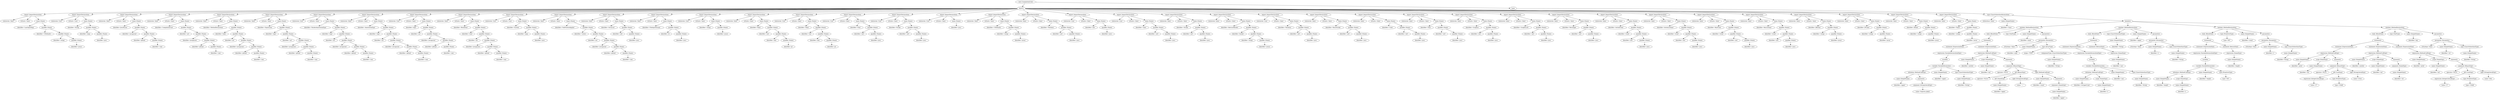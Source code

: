 digraph {
n0 [label="root (CompilationUnit)"];
n1 [label="imports"];
n0 -> n1;
n2 [label="import (ImportDeclaration)"];
n1 -> n2;
n3 [label="isAsterisk='false'"];
n2 -> n3;
n4 [label="isStatic='false'"];
n2 -> n4;
n5 [label="name (Name)"];
n2 -> n5;
n6 [label="identifier='LazyInputMap'"];
n5 -> n6;
n7 [label="qualifier (Name)"];
n5 -> n7;
n8 [label="identifier='UIDefaults'"];
n7 -> n8;
n9 [label="qualifier (Name)"];
n7 -> n9;
n10 [label="identifier='swing'"];
n9 -> n10;
n11 [label="qualifier (Name)"];
n9 -> n11;
n12 [label="identifier='javax'"];
n11 -> n12;
n13 [label="import (ImportDeclaration)"];
n1 -> n13;
n14 [label="isAsterisk='true'"];
n13 -> n14;
n15 [label="isStatic='true'"];
n13 -> n15;
n16 [label="name (Name)"];
n13 -> n16;
n17 [label="identifier='String'"];
n16 -> n17;
n18 [label="qualifier (Name)"];
n16 -> n18;
n19 [label="identifier='lang'"];
n18 -> n19;
n20 [label="qualifier (Name)"];
n18 -> n20;
n21 [label="identifier='java'"];
n20 -> n21;
n22 [label="import (ImportDeclaration)"];
n1 -> n22;
n23 [label="isAsterisk='false'"];
n22 -> n23;
n24 [label="isStatic='false'"];
n22 -> n24;
n25 [label="name (Name)"];
n22 -> n25;
n26 [label="identifier='JavaParser'"];
n25 -> n26;
n27 [label="qualifier (Name)"];
n25 -> n27;
n28 [label="identifier='javaparser'"];
n27 -> n28;
n29 [label="qualifier (Name)"];
n27 -> n29;
n30 [label="identifier='github'"];
n29 -> n30;
n31 [label="qualifier (Name)"];
n29 -> n31;
n32 [label="identifier='com'"];
n31 -> n32;
n33 [label="import (ImportDeclaration)"];
n1 -> n33;
n34 [label="isAsterisk='false'"];
n33 -> n34;
n35 [label="isStatic='false'"];
n33 -> n35;
n36 [label="name (Name)"];
n33 -> n36;
n37 [label="identifier='CompilationUnit'"];
n36 -> n37;
n38 [label="qualifier (Name)"];
n36 -> n38;
n39 [label="identifier='ast'"];
n38 -> n39;
n40 [label="qualifier (Name)"];
n38 -> n40;
n41 [label="identifier='javaparser'"];
n40 -> n41;
n42 [label="qualifier (Name)"];
n40 -> n42;
n43 [label="identifier='github'"];
n42 -> n43;
n44 [label="qualifier (Name)"];
n42 -> n44;
n45 [label="identifier='com'"];
n44 -> n45;
n46 [label="import (ImportDeclaration)"];
n1 -> n46;
n47 [label="isAsterisk='false'"];
n46 -> n47;
n48 [label="isStatic='false'"];
n46 -> n48;
n49 [label="name (Name)"];
n46 -> n49;
n50 [label="identifier='MethodDeclaration'"];
n49 -> n50;
n51 [label="qualifier (Name)"];
n49 -> n51;
n52 [label="identifier='body'"];
n51 -> n52;
n53 [label="qualifier (Name)"];
n51 -> n53;
n54 [label="identifier='ast'"];
n53 -> n54;
n55 [label="qualifier (Name)"];
n53 -> n55;
n56 [label="identifier='javaparser'"];
n55 -> n56;
n57 [label="qualifier (Name)"];
n55 -> n57;
n58 [label="identifier='github'"];
n57 -> n58;
n59 [label="qualifier (Name)"];
n57 -> n59;
n60 [label="identifier='com'"];
n59 -> n60;
n61 [label="import (ImportDeclaration)"];
n1 -> n61;
n62 [label="isAsterisk='false'"];
n61 -> n62;
n63 [label="isStatic='false'"];
n61 -> n63;
n64 [label="name (Name)"];
n61 -> n64;
n65 [label="identifier='Expression'"];
n64 -> n65;
n66 [label="qualifier (Name)"];
n64 -> n66;
n67 [label="identifier='expr'"];
n66 -> n67;
n68 [label="qualifier (Name)"];
n66 -> n68;
n69 [label="identifier='ast'"];
n68 -> n69;
n70 [label="qualifier (Name)"];
n68 -> n70;
n71 [label="identifier='javaparser'"];
n70 -> n71;
n72 [label="qualifier (Name)"];
n70 -> n72;
n73 [label="identifier='github'"];
n72 -> n73;
n74 [label="qualifier (Name)"];
n72 -> n74;
n75 [label="identifier='com'"];
n74 -> n75;
n76 [label="import (ImportDeclaration)"];
n1 -> n76;
n77 [label="isAsterisk='true'"];
n76 -> n77;
n78 [label="isStatic='false'"];
n76 -> n78;
n79 [label="name (Name)"];
n76 -> n79;
n80 [label="identifier='MarkerAnnotationExpr'"];
n79 -> n80;
n81 [label="qualifier (Name)"];
n79 -> n81;
n82 [label="identifier='expr'"];
n81 -> n82;
n83 [label="qualifier (Name)"];
n81 -> n83;
n84 [label="identifier='ast'"];
n83 -> n84;
n85 [label="qualifier (Name)"];
n83 -> n85;
n86 [label="identifier='javaparser'"];
n85 -> n86;
n87 [label="qualifier (Name)"];
n85 -> n87;
n88 [label="identifier='github'"];
n87 -> n88;
n89 [label="qualifier (Name)"];
n87 -> n89;
n90 [label="identifier='com'"];
n89 -> n90;
n91 [label="import (ImportDeclaration)"];
n1 -> n91;
n92 [label="isAsterisk='false'"];
n91 -> n92;
n93 [label="isStatic='false'"];
n91 -> n93;
n94 [label="name (Name)"];
n91 -> n94;
n95 [label="identifier='AnnotationExpr'"];
n94 -> n95;
n96 [label="qualifier (Name)"];
n94 -> n96;
n97 [label="identifier='expr'"];
n96 -> n97;
n98 [label="qualifier (Name)"];
n96 -> n98;
n99 [label="identifier='ast'"];
n98 -> n99;
n100 [label="qualifier (Name)"];
n98 -> n100;
n101 [label="identifier='javaparser'"];
n100 -> n101;
n102 [label="qualifier (Name)"];
n100 -> n102;
n103 [label="identifier='github'"];
n102 -> n103;
n104 [label="qualifier (Name)"];
n102 -> n104;
n105 [label="identifier='com'"];
n104 -> n105;
n106 [label="import (ImportDeclaration)"];
n1 -> n106;
n107 [label="isAsterisk='true'"];
n106 -> n107;
n108 [label="isStatic='false'"];
n106 -> n108;
n109 [label="name (Name)"];
n106 -> n109;
n110 [label="identifier='expr'"];
n109 -> n110;
n111 [label="qualifier (Name)"];
n109 -> n111;
n112 [label="identifier='ast'"];
n111 -> n112;
n113 [label="qualifier (Name)"];
n111 -> n113;
n114 [label="identifier='javaparser'"];
n113 -> n114;
n115 [label="qualifier (Name)"];
n113 -> n115;
n116 [label="identifier='github'"];
n115 -> n116;
n117 [label="qualifier (Name)"];
n115 -> n117;
n118 [label="identifier='com'"];
n117 -> n118;
n119 [label="import (ImportDeclaration)"];
n1 -> n119;
n120 [label="isAsterisk='false'"];
n119 -> n120;
n121 [label="isStatic='false'"];
n119 -> n121;
n122 [label="name (Name)"];
n119 -> n122;
n123 [label="identifier='BlockStmt'"];
n122 -> n123;
n124 [label="qualifier (Name)"];
n122 -> n124;
n125 [label="identifier='stmt'"];
n124 -> n125;
n126 [label="qualifier (Name)"];
n124 -> n126;
n127 [label="identifier='ast'"];
n126 -> n127;
n128 [label="qualifier (Name)"];
n126 -> n128;
n129 [label="identifier='javaparser'"];
n128 -> n129;
n130 [label="qualifier (Name)"];
n128 -> n130;
n131 [label="identifier='github'"];
n130 -> n131;
n132 [label="qualifier (Name)"];
n130 -> n132;
n133 [label="identifier='com'"];
n132 -> n133;
n134 [label="import (ImportDeclaration)"];
n1 -> n134;
n135 [label="isAsterisk='true'"];
n134 -> n135;
n136 [label="isStatic='true'"];
n134 -> n136;
n137 [label="name (Name)"];
n134 -> n137;
n138 [label="identifier='System'"];
n137 -> n138;
n139 [label="qualifier (Name)"];
n137 -> n139;
n140 [label="identifier='lang'"];
n139 -> n140;
n141 [label="qualifier (Name)"];
n139 -> n141;
n142 [label="identifier='java'"];
n141 -> n142;
n143 [label="import (ImportDeclaration)"];
n1 -> n143;
n144 [label="isAsterisk='false'"];
n143 -> n144;
n145 [label="isStatic='false'"];
n143 -> n145;
n146 [label="name (Name)"];
n143 -> n146;
n147 [label="identifier='VoidVisitorAdapter'"];
n146 -> n147;
n148 [label="qualifier (Name)"];
n146 -> n148;
n149 [label="identifier='visitor'"];
n148 -> n149;
n150 [label="qualifier (Name)"];
n148 -> n150;
n151 [label="identifier='ast'"];
n150 -> n151;
n152 [label="qualifier (Name)"];
n150 -> n152;
n153 [label="identifier='javaparser'"];
n152 -> n153;
n154 [label="qualifier (Name)"];
n152 -> n154;
n155 [label="identifier='github'"];
n154 -> n155;
n156 [label="qualifier (Name)"];
n154 -> n156;
n157 [label="identifier='com'"];
n156 -> n157;
n158 [label="import (ImportDeclaration)"];
n1 -> n158;
n159 [label="isAsterisk='false'"];
n158 -> n159;
n160 [label="isStatic='false'"];
n158 -> n160;
n161 [label="name (Name)"];
n158 -> n161;
n162 [label="identifier='ArrayList'"];
n161 -> n162;
n163 [label="qualifier (Name)"];
n161 -> n163;
n164 [label="identifier='util'"];
n163 -> n164;
n165 [label="qualifier (Name)"];
n163 -> n165;
n166 [label="identifier='java'"];
n165 -> n166;
n167 [label="import (ImportDeclaration)"];
n1 -> n167;
n168 [label="isAsterisk='false'"];
n167 -> n168;
n169 [label="isStatic='false'"];
n167 -> n169;
n170 [label="name (Name)"];
n167 -> n170;
n171 [label="identifier='FileInputStream'"];
n170 -> n171;
n172 [label="qualifier (Name)"];
n170 -> n172;
n173 [label="identifier='io'"];
n172 -> n173;
n174 [label="qualifier (Name)"];
n172 -> n174;
n175 [label="identifier='java'"];
n174 -> n175;
n176 [label="import (ImportDeclaration)"];
n1 -> n176;
n177 [label="isAsterisk='true'"];
n176 -> n177;
n178 [label="isStatic='false'"];
n176 -> n178;
n179 [label="name (Name)"];
n176 -> n179;
n180 [label="identifier='swing'"];
n179 -> n180;
n181 [label="qualifier (Name)"];
n179 -> n181;
n182 [label="identifier='javax'"];
n181 -> n182;
n183 [label="import (ImportDeclaration)"];
n1 -> n183;
n184 [label="isAsterisk='false'"];
n183 -> n184;
n185 [label="isStatic='false'"];
n183 -> n185;
n186 [label="name (Name)"];
n183 -> n186;
n187 [label="identifier='Main'"];
n186 -> n187;
n188 [label="qualifier (Name)"];
n186 -> n188;
n189 [label="identifier='wat'"];
n188 -> n189;
n190 [label="qualifier (Name)"];
n188 -> n190;
n191 [label="identifier='edu'"];
n190 -> n191;
n192 [label="qualifier (Name)"];
n190 -> n192;
n193 [label="identifier='pl'"];
n192 -> n193;
n194 [label="import (ImportDeclaration)"];
n1 -> n194;
n195 [label="isAsterisk='true'"];
n194 -> n195;
n196 [label="isStatic='false'"];
n194 -> n196;
n197 [label="name (Name)"];
n194 -> n197;
n198 [label="identifier='Main'"];
n197 -> n198;
n199 [label="qualifier (Name)"];
n197 -> n199;
n200 [label="identifier='wat'"];
n199 -> n200;
n201 [label="qualifier (Name)"];
n199 -> n201;
n202 [label="identifier='edu'"];
n201 -> n202;
n203 [label="qualifier (Name)"];
n201 -> n203;
n204 [label="identifier='pl'"];
n203 -> n204;
n205 [label="import (ImportDeclaration)"];
n1 -> n205;
n206 [label="isAsterisk='true'"];
n205 -> n206;
n207 [label="isStatic='false'"];
n205 -> n207;
n208 [label="name (Name)"];
n205 -> n208;
n209 [label="identifier='Font'"];
n208 -> n209;
n210 [label="qualifier (Name)"];
n208 -> n210;
n211 [label="identifier='awt'"];
n210 -> n211;
n212 [label="qualifier (Name)"];
n210 -> n212;
n213 [label="identifier='java'"];
n212 -> n213;
n214 [label="import (ImportDeclaration)"];
n1 -> n214;
n215 [label="isAsterisk='true'"];
n214 -> n215;
n216 [label="isStatic='false'"];
n214 -> n216;
n217 [label="name (Name)"];
n214 -> n217;
n218 [label="identifier='Stroke'"];
n217 -> n218;
n219 [label="qualifier (Name)"];
n217 -> n219;
n220 [label="identifier='awt'"];
n219 -> n220;
n221 [label="qualifier (Name)"];
n219 -> n221;
n222 [label="identifier='java'"];
n221 -> n222;
n223 [label="import (ImportDeclaration)"];
n1 -> n223;
n224 [label="isAsterisk='true'"];
n223 -> n224;
n225 [label="isStatic='false'"];
n223 -> n225;
n226 [label="name (Name)"];
n223 -> n226;
n227 [label="identifier='java'"];
n226 -> n227;
n228 [label="import (ImportDeclaration)"];
n1 -> n228;
n229 [label="isAsterisk='false'"];
n228 -> n229;
n230 [label="isStatic='false'"];
n228 -> n230;
n231 [label="name (Name)"];
n228 -> n231;
n232 [label="identifier='UIDefaults'"];
n231 -> n232;
n233 [label="qualifier (Name)"];
n231 -> n233;
n234 [label="identifier='swing'"];
n233 -> n234;
n235 [label="qualifier (Name)"];
n233 -> n235;
n236 [label="identifier='javax'"];
n235 -> n236;
n237 [label="import (ImportDeclaration)"];
n1 -> n237;
n238 [label="isAsterisk='false'"];
n237 -> n238;
n239 [label="isStatic='false'"];
n237 -> n239;
n240 [label="name (Name)"];
n237 -> n240;
n241 [label="identifier='TextArea'"];
n240 -> n241;
n242 [label="qualifier (Name)"];
n240 -> n242;
n243 [label="identifier='awt'"];
n242 -> n243;
n244 [label="qualifier (Name)"];
n242 -> n244;
n245 [label="identifier='java'"];
n244 -> n245;
n246 [label="import (ImportDeclaration)"];
n1 -> n246;
n247 [label="isAsterisk='true'"];
n246 -> n247;
n248 [label="isStatic='false'"];
n246 -> n248;
n249 [label="name (Name)"];
n246 -> n249;
n250 [label="identifier='awt'"];
n249 -> n250;
n251 [label="qualifier (Name)"];
n249 -> n251;
n252 [label="identifier='java'"];
n251 -> n252;
n253 [label="import (ImportDeclaration)"];
n1 -> n253;
n254 [label="isAsterisk='true'"];
n253 -> n254;
n255 [label="isStatic='false'"];
n253 -> n255;
n256 [label="name (Name)"];
n253 -> n256;
n257 [label="identifier='color'"];
n256 -> n257;
n258 [label="qualifier (Name)"];
n256 -> n258;
n259 [label="identifier='awt'"];
n258 -> n259;
n260 [label="qualifier (Name)"];
n258 -> n260;
n261 [label="identifier='java'"];
n260 -> n261;
n262 [label="import (ImportDeclaration)"];
n1 -> n262;
n263 [label="isAsterisk='false'"];
n262 -> n263;
n264 [label="isStatic='false'"];
n262 -> n264;
n265 [label="name (Name)"];
n262 -> n265;
n266 [label="identifier='Stroke'"];
n265 -> n266;
n267 [label="qualifier (Name)"];
n265 -> n267;
n268 [label="identifier='awt'"];
n267 -> n268;
n269 [label="qualifier (Name)"];
n267 -> n269;
n270 [label="identifier='java'"];
n269 -> n270;
n271 [label="import (ImportDeclaration)"];
n1 -> n271;
n272 [label="isAsterisk='false'"];
n271 -> n272;
n273 [label="isStatic='false'"];
n271 -> n273;
n274 [label="name (Name)"];
n271 -> n274;
n275 [label="identifier='AbstractBorder'"];
n274 -> n275;
n276 [label="qualifier (Name)"];
n274 -> n276;
n277 [label="identifier='border'"];
n276 -> n277;
n278 [label="qualifier (Name)"];
n276 -> n278;
n279 [label="identifier='swing'"];
n278 -> n279;
n280 [label="qualifier (Name)"];
n278 -> n280;
n281 [label="identifier='javax'"];
n280 -> n281;
n282 [label="import (ImportDeclaration)"];
n1 -> n282;
n283 [label="isAsterisk='true'"];
n282 -> n283;
n284 [label="isStatic='false'"];
n282 -> n284;
n285 [label="name (Name)"];
n282 -> n285;
n286 [label="identifier='TextArea'"];
n285 -> n286;
n287 [label="qualifier (Name)"];
n285 -> n287;
n288 [label="identifier='awt'"];
n287 -> n288;
n289 [label="qualifier (Name)"];
n287 -> n289;
n290 [label="identifier='java'"];
n289 -> n290;
n291 [label="import (ImportDeclaration)"];
n1 -> n291;
n292 [label="isAsterisk='false'"];
n291 -> n292;
n293 [label="isStatic='false'"];
n291 -> n293;
n294 [label="name (Name)"];
n291 -> n294;
n295 [label="identifier='BasicStroke'"];
n294 -> n295;
n296 [label="qualifier (Name)"];
n294 -> n296;
n297 [label="identifier='awt'"];
n296 -> n297;
n298 [label="qualifier (Name)"];
n296 -> n298;
n299 [label="identifier='java'"];
n298 -> n299;
n300 [label="import (ImportDeclaration)"];
n1 -> n300;
n301 [label="isAsterisk='false'"];
n300 -> n301;
n302 [label="isStatic='false'"];
n300 -> n302;
n303 [label="name (Name)"];
n300 -> n303;
n304 [label="identifier='Color'"];
n303 -> n304;
n305 [label="qualifier (Name)"];
n303 -> n305;
n306 [label="identifier='awt'"];
n305 -> n306;
n307 [label="qualifier (Name)"];
n305 -> n307;
n308 [label="identifier='java'"];
n307 -> n308;
n309 [label="import (ImportDeclaration)"];
n1 -> n309;
n310 [label="isAsterisk='false'"];
n309 -> n310;
n311 [label="isStatic='false'"];
n309 -> n311;
n312 [label="name (Name)"];
n309 -> n312;
n313 [label="identifier='Font'"];
n312 -> n313;
n314 [label="qualifier (Name)"];
n312 -> n314;
n315 [label="identifier='awt'"];
n314 -> n315;
n316 [label="qualifier (Name)"];
n314 -> n316;
n317 [label="identifier='java'"];
n316 -> n317;
n318 [label="import (ImportDeclaration)"];
n1 -> n318;
n319 [label="isAsterisk='false'"];
n318 -> n319;
n320 [label="isStatic='false'"];
n318 -> n320;
n321 [label="name (Name)"];
n318 -> n321;
n322 [label="identifier='Graphics'"];
n321 -> n322;
n323 [label="qualifier (Name)"];
n321 -> n323;
n324 [label="identifier='awt'"];
n323 -> n324;
n325 [label="qualifier (Name)"];
n323 -> n325;
n326 [label="identifier='java'"];
n325 -> n326;
n327 [label="import (ImportDeclaration)"];
n1 -> n327;
n328 [label="isAsterisk='false'"];
n327 -> n328;
n329 [label="isStatic='false'"];
n327 -> n329;
n330 [label="name (Name)"];
n327 -> n330;
n331 [label="identifier='Graphics2D'"];
n330 -> n331;
n332 [label="qualifier (Name)"];
n330 -> n332;
n333 [label="identifier='awt'"];
n332 -> n333;
n334 [label="qualifier (Name)"];
n332 -> n334;
n335 [label="identifier='java'"];
n334 -> n335;
n336 [label="import (ImportDeclaration)"];
n1 -> n336;
n337 [label="isAsterisk='false'"];
n336 -> n337;
n338 [label="isStatic='false'"];
n336 -> n338;
n339 [label="name (Name)"];
n336 -> n339;
n340 [label="identifier='Rectangle'"];
n339 -> n340;
n341 [label="qualifier (Name)"];
n339 -> n341;
n342 [label="identifier='awt'"];
n341 -> n342;
n343 [label="qualifier (Name)"];
n341 -> n343;
n344 [label="identifier='java'"];
n343 -> n344;
n345 [label="import (ImportDeclaration)"];
n1 -> n345;
n346 [label="isAsterisk='false'"];
n345 -> n346;
n347 [label="isStatic='false'"];
n345 -> n347;
n348 [label="name (Name)"];
n345 -> n348;
n349 [label="identifier='ActionEvent'"];
n348 -> n349;
n350 [label="qualifier (Name)"];
n348 -> n350;
n351 [label="identifier='event'"];
n350 -> n351;
n352 [label="qualifier (Name)"];
n350 -> n352;
n353 [label="identifier='awt'"];
n352 -> n353;
n354 [label="qualifier (Name)"];
n352 -> n354;
n355 [label="identifier='java'"];
n354 -> n355;
n356 [label="import (ImportDeclaration)"];
n1 -> n356;
n357 [label="isAsterisk='false'"];
n356 -> n357;
n358 [label="isStatic='false'"];
n356 -> n358;
n359 [label="name (Name)"];
n356 -> n359;
n360 [label="identifier='ActionListener'"];
n359 -> n360;
n361 [label="qualifier (Name)"];
n359 -> n361;
n362 [label="identifier='event'"];
n361 -> n362;
n363 [label="qualifier (Name)"];
n361 -> n363;
n364 [label="identifier='awt'"];
n363 -> n364;
n365 [label="qualifier (Name)"];
n363 -> n365;
n366 [label="identifier='java'"];
n365 -> n366;
n367 [label="import (ImportDeclaration)"];
n1 -> n367;
n368 [label="isAsterisk='false'"];
n367 -> n368;
n369 [label="isStatic='false'"];
n367 -> n369;
n370 [label="name (Name)"];
n367 -> n370;
n371 [label="identifier='KeyEvent'"];
n370 -> n371;
n372 [label="qualifier (Name)"];
n370 -> n372;
n373 [label="identifier='event'"];
n372 -> n373;
n374 [label="qualifier (Name)"];
n372 -> n374;
n375 [label="identifier='awt'"];
n374 -> n375;
n376 [label="qualifier (Name)"];
n374 -> n376;
n377 [label="identifier='java'"];
n376 -> n377;
n378 [label="import (ImportDeclaration)"];
n1 -> n378;
n379 [label="isAsterisk='false'"];
n378 -> n379;
n380 [label="isStatic='false'"];
n378 -> n380;
n381 [label="name (Name)"];
n378 -> n381;
n382 [label="identifier='KeyListener'"];
n381 -> n382;
n383 [label="qualifier (Name)"];
n381 -> n383;
n384 [label="identifier='event'"];
n383 -> n384;
n385 [label="qualifier (Name)"];
n383 -> n385;
n386 [label="identifier='awt'"];
n385 -> n386;
n387 [label="qualifier (Name)"];
n385 -> n387;
n388 [label="identifier='java'"];
n387 -> n388;
n389 [label="import (ImportDeclaration)"];
n1 -> n389;
n390 [label="isAsterisk='false'"];
n389 -> n390;
n391 [label="isStatic='false'"];
n389 -> n391;
n392 [label="name (Name)"];
n389 -> n392;
n393 [label="identifier='JButton'"];
n392 -> n393;
n394 [label="qualifier (Name)"];
n392 -> n394;
n395 [label="identifier='swing'"];
n394 -> n395;
n396 [label="qualifier (Name)"];
n394 -> n396;
n397 [label="identifier='javax'"];
n396 -> n397;
n398 [label="import (ImportDeclaration)"];
n1 -> n398;
n399 [label="isAsterisk='false'"];
n398 -> n399;
n400 [label="isStatic='false'"];
n398 -> n400;
n401 [label="name (Name)"];
n398 -> n401;
n402 [label="identifier='JFrame'"];
n401 -> n402;
n403 [label="qualifier (Name)"];
n401 -> n403;
n404 [label="identifier='swing'"];
n403 -> n404;
n405 [label="qualifier (Name)"];
n403 -> n405;
n406 [label="identifier='javax'"];
n405 -> n406;
n407 [label="import (ImportDeclaration)"];
n1 -> n407;
n408 [label="isAsterisk='false'"];
n407 -> n408;
n409 [label="isStatic='false'"];
n407 -> n409;
n410 [label="name (Name)"];
n407 -> n410;
n411 [label="identifier='JPanel'"];
n410 -> n411;
n412 [label="qualifier (Name)"];
n410 -> n412;
n413 [label="identifier='swing'"];
n412 -> n413;
n414 [label="qualifier (Name)"];
n412 -> n414;
n415 [label="identifier='javax'"];
n414 -> n415;
n416 [label="import (ImportDeclaration)"];
n1 -> n416;
n417 [label="isAsterisk='false'"];
n416 -> n417;
n418 [label="isStatic='false'"];
n416 -> n418;
n419 [label="name (Name)"];
n416 -> n419;
n420 [label="identifier='Timer'"];
n419 -> n420;
n421 [label="qualifier (Name)"];
n419 -> n421;
n422 [label="identifier='swing'"];
n421 -> n422;
n423 [label="qualifier (Name)"];
n421 -> n423;
n424 [label="identifier='javax'"];
n423 -> n424;
n425 [label="types"];
n0 -> n425;
n426 [label="type (ClassOrInterfaceDeclaration)"];
n425 -> n426;
n427 [label="isInterface='false'"];
n426 -> n427;
n428 [label="name (SimpleName)"];
n426 -> n428;
n429 [label="identifier='Class'"];
n428 -> n429;
n430 [label="members"];
n426 -> n430;
n431 [label="member (MethodDeclaration)"];
n430 -> n431;
n432 [label="body (BlockStmt)"];
n431 -> n432;
n433 [label="statements"];
n432 -> n433;
n434 [label="statement (ExpressionStmt)"];
n433 -> n434;
n435 [label="expression (VariableDeclarationExpr)"];
n434 -> n435;
n436 [label="variables"];
n435 -> n436;
n437 [label="variable (VariableDeclarator)"];
n436 -> n437;
n438 [label="initializer (MethodCallExpr)"];
n437 -> n438;
n439 [label="name (SimpleName)"];
n438 -> n439;
n440 [label="identifier='upper'"];
n439 -> n440;
n441 [label="arguments"];
n438 -> n441;
n442 [label="argument (StringLiteralExpr)"];
n441 -> n442;
n443 [label="value='Kapusta Jakub'"];
n442 -> n443;
n444 [label="name (SimpleName)"];
n437 -> n444;
n445 [label="identifier='upper'"];
n444 -> n445;
n446 [label="type (ClassOrInterfaceType)"];
n437 -> n446;
n447 [label="name (SimpleName)"];
n446 -> n447;
n448 [label="identifier='String'"];
n447 -> n448;
n449 [label="statement (ExpressionStmt)"];
n433 -> n449;
n450 [label="expression (MethodCallExpr)"];
n449 -> n450;
n451 [label="name (SimpleName)"];
n450 -> n451;
n452 [label="identifier='println'"];
n451 -> n452;
n453 [label="scope (NameExpr)"];
n450 -> n453;
n454 [label="name (SimpleName)"];
n453 -> n454;
n455 [label="identifier='out'"];
n454 -> n455;
n456 [label="arguments"];
n450 -> n456;
n457 [label="argument (BinaryExpr)"];
n456 -> n457;
n458 [label="operator='PLUS'"];
n457 -> n458;
n459 [label="left (BinaryExpr)"];
n457 -> n459;
n460 [label="operator='PLUS'"];
n459 -> n460;
n461 [label="left (NameExpr)"];
n459 -> n461;
n462 [label="name (SimpleName)"];
n461 -> n462;
n463 [label="identifier='upper'"];
n462 -> n463;
n464 [label="right (StringLiteralExpr)"];
n459 -> n464;
n465 [label="value=' = '"];
n464 -> n465;
n466 [label="right (MethodCallExpr)"];
n457 -> n466;
n467 [label="name (SimpleName)"];
n466 -> n467;
n468 [label="identifier='count'"];
n467 -> n468;
n469 [label="arguments"];
n466 -> n469;
n470 [label="argument (NameExpr)"];
n469 -> n470;
n471 [label="name (SimpleName)"];
n470 -> n471;
n472 [label="identifier='upper'"];
n471 -> n472;
n473 [label="type (VoidType)"];
n431 -> n473;
n474 [label="name (SimpleName)"];
n431 -> n474;
n475 [label="identifier='main'"];
n474 -> n475;
n476 [label="parameters"];
n431 -> n476;
n477 [label="parameter (Parameter)"];
n476 -> n477;
n478 [label="isVarArgs='false'"];
n477 -> n478;
n479 [label="name (SimpleName)"];
n477 -> n479;
n480 [label="identifier='args'"];
n479 -> n480;
n481 [label="type (ArrayType)"];
n477 -> n481;
n482 [label="origin='TYPE'"];
n481 -> n482;
n483 [label="componentType (ClassOrInterfaceType)"];
n481 -> n483;
n484 [label="name (SimpleName)"];
n483 -> n484;
n485 [label="identifier='String'"];
n484 -> n485;
n486 [label="member (MethodDeclaration)"];
n430 -> n486;
n487 [label="body (BlockStmt)"];
n486 -> n487;
n488 [label="statements"];
n487 -> n488;
n489 [label="statement (ExpressionStmt)"];
n488 -> n489;
n490 [label="expression (VariableDeclarationExpr)"];
n489 -> n490;
n491 [label="variables"];
n490 -> n491;
n492 [label="variable (VariableDeclarator)"];
n491 -> n492;
n493 [label="initializer (MethodCallExpr)"];
n492 -> n493;
n494 [label="name (SimpleName)"];
n493 -> n494;
n495 [label="identifier='toUpperCase'"];
n494 -> n495;
n496 [label="scope (NameExpr)"];
n493 -> n496;
n497 [label="name (SimpleName)"];
n496 -> n497;
n498 [label="identifier='s'"];
n497 -> n498;
n499 [label="name (SimpleName)"];
n492 -> n499;
n500 [label="identifier='aux'"];
n499 -> n500;
n501 [label="type (ClassOrInterfaceType)"];
n492 -> n501;
n502 [label="name (SimpleName)"];
n501 -> n502;
n503 [label="identifier='String'"];
n502 -> n503;
n504 [label="statement (ReturnStmt)"];
n488 -> n504;
n505 [label="expression (NameExpr)"];
n504 -> n505;
n506 [label="name (SimpleName)"];
n505 -> n506;
n507 [label="identifier='aux'"];
n506 -> n507;
n508 [label="type (ClassOrInterfaceType)"];
n486 -> n508;
n509 [label="name (SimpleName)"];
n508 -> n509;
n510 [label="identifier='String'"];
n509 -> n510;
n511 [label="name (SimpleName)"];
n486 -> n511;
n512 [label="identifier='upper'"];
n511 -> n512;
n513 [label="parameters"];
n486 -> n513;
n514 [label="parameter (Parameter)"];
n513 -> n514;
n515 [label="isVarArgs='false'"];
n514 -> n515;
n516 [label="name (SimpleName)"];
n514 -> n516;
n517 [label="identifier='s'"];
n516 -> n517;
n518 [label="type (ClassOrInterfaceType)"];
n514 -> n518;
n519 [label="name (SimpleName)"];
n518 -> n519;
n520 [label="identifier='String'"];
n519 -> n520;
n521 [label="member (MethodDeclaration)"];
n430 -> n521;
n522 [label="body (BlockStmt)"];
n521 -> n522;
n523 [label="statements"];
n522 -> n523;
n524 [label="statement (ExpressionStmt)"];
n523 -> n524;
n525 [label="expression (VariableDeclarationExpr)"];
n524 -> n525;
n526 [label="variables"];
n525 -> n526;
n527 [label="variable (VariableDeclarator)"];
n526 -> n527;
n528 [label="initializer (MethodCallExpr)"];
n527 -> n528;
n529 [label="name (SimpleName)"];
n528 -> n529;
n530 [label="identifier='length'"];
n529 -> n530;
n531 [label="scope (NameExpr)"];
n528 -> n531;
n532 [label="name (SimpleName)"];
n531 -> n532;
n533 [label="identifier='s'"];
n532 -> n533;
n534 [label="name (SimpleName)"];
n527 -> n534;
n535 [label="identifier='length'"];
n534 -> n535;
n536 [label="type (PrimitiveType)"];
n527 -> n536;
n537 [label="type='INT'"];
n536 -> n537;
n538 [label="statement (ReturnStmt)"];
n523 -> n538;
n539 [label="expression (NameExpr)"];
n538 -> n539;
n540 [label="name (SimpleName)"];
n539 -> n540;
n541 [label="identifier='length'"];
n540 -> n541;
n542 [label="type (PrimitiveType)"];
n521 -> n542;
n543 [label="type='INT'"];
n542 -> n543;
n544 [label="name (SimpleName)"];
n521 -> n544;
n545 [label="identifier='count'"];
n544 -> n545;
n546 [label="parameters"];
n521 -> n546;
n547 [label="parameter (Parameter)"];
n546 -> n547;
n548 [label="isVarArgs='false'"];
n547 -> n548;
n549 [label="name (SimpleName)"];
n547 -> n549;
n550 [label="identifier='s'"];
n549 -> n550;
n551 [label="type (ClassOrInterfaceType)"];
n547 -> n551;
n552 [label="name (SimpleName)"];
n551 -> n552;
n553 [label="identifier='String'"];
n552 -> n553;
n554 [label="member (MethodDeclaration)"];
n430 -> n554;
n555 [label="body (BlockStmt)"];
n554 -> n555;
n556 [label="statements"];
n555 -> n556;
n557 [label="statement (ExpressionStmt)"];
n556 -> n557;
n558 [label="expression (MethodCallExpr)"];
n557 -> n558;
n559 [label="name (SimpleName)"];
n558 -> n559;
n560 [label="identifier='print'"];
n559 -> n560;
n561 [label="scope (NameExpr)"];
n558 -> n561;
n562 [label="name (SimpleName)"];
n561 -> n562;
n563 [label="identifier='out'"];
n562 -> n563;
n564 [label="arguments"];
n558 -> n564;
n565 [label="argument (BinaryExpr)"];
n564 -> n565;
n566 [label="operator='PLUS'"];
n565 -> n566;
n567 [label="left (CastExpr)"];
n565 -> n567;
n568 [label="expression (IntegerLiteralExpr)"];
n567 -> n568;
n569 [label="value='27'"];
n568 -> n569;
n570 [label="type (PrimitiveType)"];
n567 -> n570;
n571 [label="type='CHAR'"];
n570 -> n571;
n572 [label="right (StringLiteralExpr)"];
n565 -> n572;
n573 [label="value='[32m'"];
n572 -> n573;
n574 [label="statement (ExpressionStmt)"];
n556 -> n574;
n575 [label="expression (MethodCallExpr)"];
n574 -> n575;
n576 [label="name (SimpleName)"];
n575 -> n576;
n577 [label="identifier='println'"];
n576 -> n577;
n578 [label="scope (NameExpr)"];
n575 -> n578;
n579 [label="name (SimpleName)"];
n578 -> n579;
n580 [label="identifier='out'"];
n579 -> n580;
n581 [label="arguments"];
n575 -> n581;
n582 [label="argument (NameExpr)"];
n581 -> n582;
n583 [label="name (SimpleName)"];
n582 -> n583;
n584 [label="identifier='str'"];
n583 -> n584;
n585 [label="statement (ExpressionStmt)"];
n556 -> n585;
n586 [label="expression (MethodCallExpr)"];
n585 -> n586;
n587 [label="name (SimpleName)"];
n586 -> n587;
n588 [label="identifier='print'"];
n587 -> n588;
n589 [label="scope (NameExpr)"];
n586 -> n589;
n590 [label="name (SimpleName)"];
n589 -> n590;
n591 [label="identifier='out'"];
n590 -> n591;
n592 [label="arguments"];
n586 -> n592;
n593 [label="argument (BinaryExpr)"];
n592 -> n593;
n594 [label="operator='PLUS'"];
n593 -> n594;
n595 [label="left (CastExpr)"];
n593 -> n595;
n596 [label="expression (IntegerLiteralExpr)"];
n595 -> n596;
n597 [label="value='27'"];
n596 -> n597;
n598 [label="type (PrimitiveType)"];
n595 -> n598;
n599 [label="type='CHAR'"];
n598 -> n599;
n600 [label="right (StringLiteralExpr)"];
n593 -> n600;
n601 [label="value='[0m'"];
n600 -> n601;
n602 [label="type (VoidType)"];
n554 -> n602;
n603 [label="name (SimpleName)"];
n554 -> n603;
n604 [label="identifier='log'"];
n603 -> n604;
n605 [label="parameters"];
n554 -> n605;
n606 [label="parameter (Parameter)"];
n605 -> n606;
n607 [label="isVarArgs='false'"];
n606 -> n607;
n608 [label="name (SimpleName)"];
n606 -> n608;
n609 [label="identifier='str'"];
n608 -> n609;
n610 [label="type (ClassOrInterfaceType)"];
n606 -> n610;
n611 [label="name (SimpleName)"];
n610 -> n611;
n612 [label="identifier='String'"];
n611 -> n612;
}